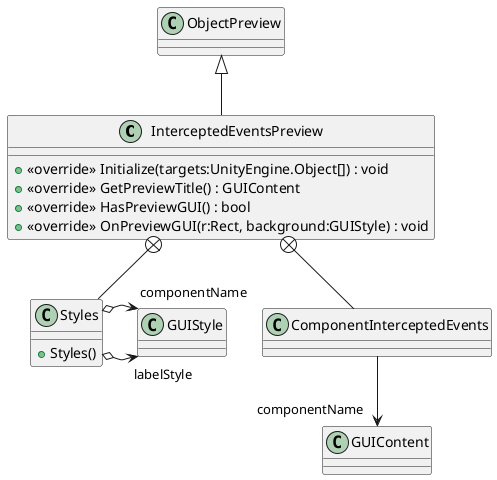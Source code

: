 @startuml
class InterceptedEventsPreview {
    + <<override>> Initialize(targets:UnityEngine.Object[]) : void
    + <<override>> GetPreviewTitle() : GUIContent
    + <<override>> HasPreviewGUI() : bool
    + <<override>> OnPreviewGUI(r:Rect, background:GUIStyle) : void
}
class ComponentInterceptedEvents {
}
class Styles {
    + Styles()
}
ObjectPreview <|-- InterceptedEventsPreview
InterceptedEventsPreview +-- ComponentInterceptedEvents
ComponentInterceptedEvents --> "componentName" GUIContent
InterceptedEventsPreview +-- Styles
Styles o-> "labelStyle" GUIStyle
Styles o-> "componentName" GUIStyle
@enduml

